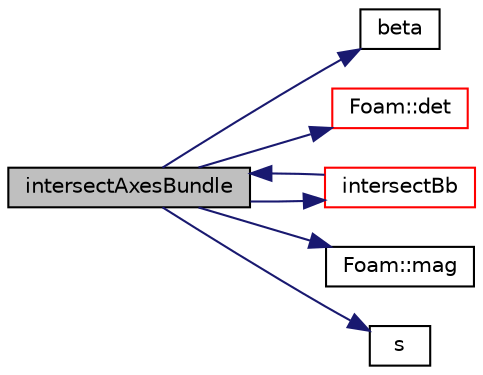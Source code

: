 digraph "intersectAxesBundle"
{
  bgcolor="transparent";
  edge [fontname="Helvetica",fontsize="10",labelfontname="Helvetica",labelfontsize="10"];
  node [fontname="Helvetica",fontsize="10",shape=record];
  rankdir="LR";
  Node1 [label="intersectAxesBundle",height=0.2,width=0.4,color="black", fillcolor="grey75", style="filled", fontcolor="black"];
  Node1 -> Node2 [color="midnightblue",fontsize="10",style="solid",fontname="Helvetica"];
  Node2 [label="beta",height=0.2,width=0.4,color="black",URL="$a04659.html#a7f7bcc92fa37329ef6b25b3a843cb8ba"];
  Node1 -> Node3 [color="midnightblue",fontsize="10",style="solid",fontname="Helvetica"];
  Node3 [label="Foam::det",height=0.2,width=0.4,color="red",URL="$a10936.html#a0661214f1c72feedb965c88d685f8036"];
  Node1 -> Node4 [color="midnightblue",fontsize="10",style="solid",fontname="Helvetica"];
  Node4 [label="intersectBb",height=0.2,width=0.4,color="red",URL="$a02773.html#a61b27a9e34057e49b2263d2ecd01144c",tooltip="Does triangle intersect bounding box. "];
  Node4 -> Node1 [color="midnightblue",fontsize="10",style="solid",fontname="Helvetica"];
  Node1 -> Node5 [color="midnightblue",fontsize="10",style="solid",fontname="Helvetica"];
  Node5 [label="Foam::mag",height=0.2,width=0.4,color="black",URL="$a10936.html#a929da2a3fdcf3dacbbe0487d3a330dae"];
  Node1 -> Node6 [color="midnightblue",fontsize="10",style="solid",fontname="Helvetica"];
  Node6 [label="s",height=0.2,width=0.4,color="black",URL="$a04423.html#a6d6b99210a64ad23792eb7a3b0411c42"];
}
